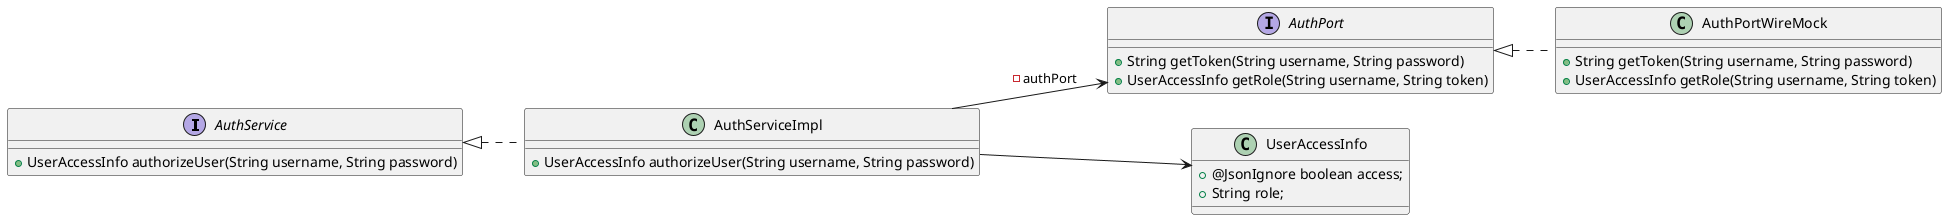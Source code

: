 @startuml
left to right direction

interface AuthService {
    +UserAccessInfo authorizeUser(String username, String password)
}

class AuthServiceImpl {
    +UserAccessInfo authorizeUser(String username, String password)
}
AuthService <|.. AuthServiceImpl

interface AuthPort {
    +String getToken(String username, String password)
    +UserAccessInfo getRole(String username, String token)
}

AuthServiceImpl --> AuthPort: -authPort

class AuthPortWireMock {
    +String getToken(String username, String password)
    +UserAccessInfo getRole(String username, String token)
}

AuthPort <|.. AuthPortWireMock

class UserAccessInfo {
    +@JsonIgnore boolean access;
    +String role;
}

AuthServiceImpl --> UserAccessInfo

@enduml
